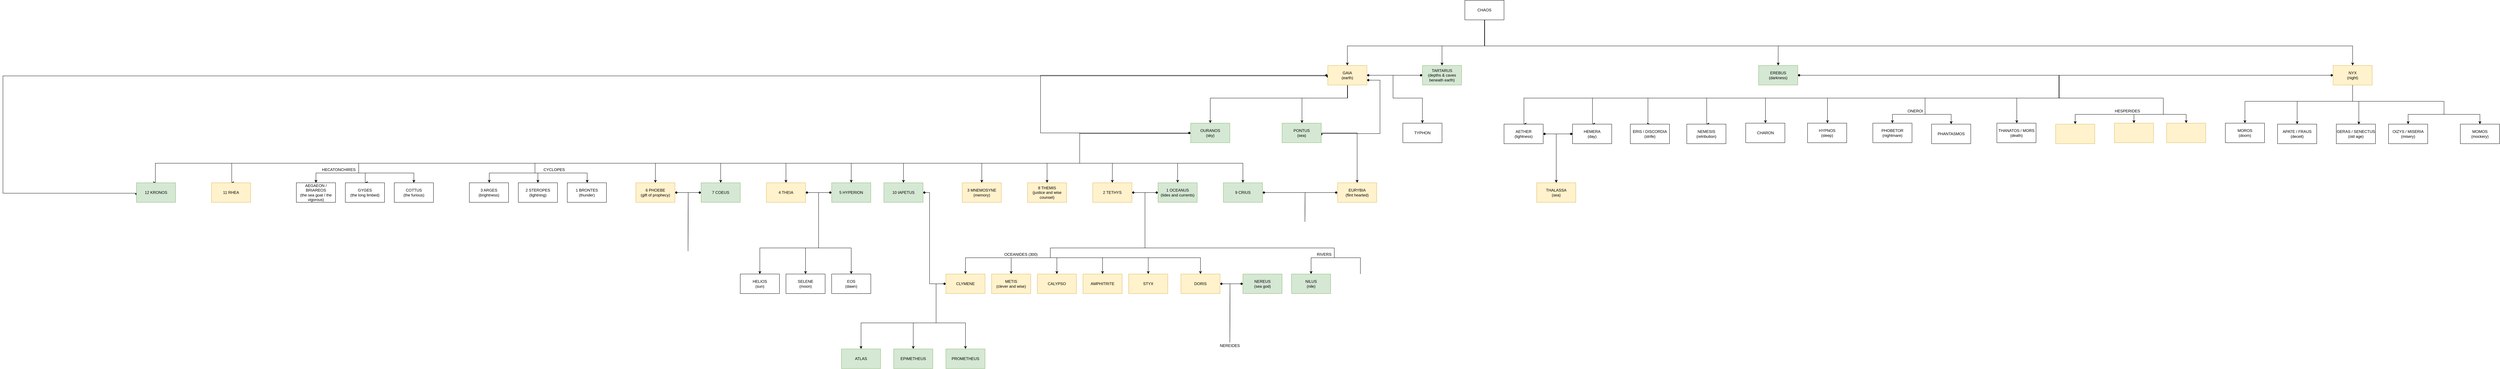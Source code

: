 <mxfile version="12.4.2" type="github" pages="1"><diagram id="xO83vz71swdTEDcRIiK-" name="Page-1"><mxGraphModel dx="6565" dy="898" grid="1" gridSize="10" guides="1" tooltips="1" connect="1" arrows="1" fold="1" page="1" pageScale="1" pageWidth="827" pageHeight="1169" math="0" shadow="0"><root><mxCell id="0"/><mxCell id="1" parent="0"/><mxCell id="SLmvfLO-0fDUO9Z2AGR4-6" style="edgeStyle=orthogonalEdgeStyle;rounded=0;orthogonalLoop=1;jettySize=auto;html=1;entryX=0.5;entryY=0;entryDx=0;entryDy=0;exitX=0.5;exitY=1;exitDx=0;exitDy=0;" edge="1" parent="1" source="SLmvfLO-0fDUO9Z2AGR4-1" target="SLmvfLO-0fDUO9Z2AGR4-5"><mxGeometry relative="1" as="geometry"><mxPoint x="650" y="510" as="sourcePoint"/><Array as="points"><mxPoint x="381" y="340"/><mxPoint x="3041" y="340"/></Array></mxGeometry></mxCell><mxCell id="SLmvfLO-0fDUO9Z2AGR4-7" style="edgeStyle=orthogonalEdgeStyle;rounded=0;orthogonalLoop=1;jettySize=auto;html=1;exitX=0.5;exitY=1;exitDx=0;exitDy=0;entryX=0.5;entryY=0;entryDx=0;entryDy=0;" edge="1" parent="1" source="SLmvfLO-0fDUO9Z2AGR4-1" target="SLmvfLO-0fDUO9Z2AGR4-4"><mxGeometry relative="1" as="geometry"><Array as="points"><mxPoint x="381" y="340"/><mxPoint x="1281" y="340"/></Array></mxGeometry></mxCell><mxCell id="SLmvfLO-0fDUO9Z2AGR4-8" style="edgeStyle=orthogonalEdgeStyle;rounded=0;orthogonalLoop=1;jettySize=auto;html=1;exitX=0.5;exitY=1;exitDx=0;exitDy=0;entryX=0.5;entryY=0;entryDx=0;entryDy=0;" edge="1" parent="1" source="SLmvfLO-0fDUO9Z2AGR4-1" target="SLmvfLO-0fDUO9Z2AGR4-3"><mxGeometry relative="1" as="geometry"><Array as="points"><mxPoint x="380" y="340"/><mxPoint x="-40" y="340"/></Array></mxGeometry></mxCell><mxCell id="SLmvfLO-0fDUO9Z2AGR4-9" style="edgeStyle=orthogonalEdgeStyle;rounded=0;orthogonalLoop=1;jettySize=auto;html=1;exitX=0.5;exitY=1;exitDx=0;exitDy=0;entryX=0.5;entryY=0;entryDx=0;entryDy=0;" edge="1" parent="1" source="SLmvfLO-0fDUO9Z2AGR4-1" target="SLmvfLO-0fDUO9Z2AGR4-2"><mxGeometry relative="1" as="geometry"><Array as="points"><mxPoint x="381" y="260"/><mxPoint x="381" y="340"/><mxPoint x="250" y="340"/></Array></mxGeometry></mxCell><mxCell id="SLmvfLO-0fDUO9Z2AGR4-1" value="CHAOS" style="rounded=0;whiteSpace=wrap;html=1;" vertex="1" parent="1"><mxGeometry x="320" y="200" width="120" height="60" as="geometry"/></mxCell><mxCell id="SLmvfLO-0fDUO9Z2AGR4-146" style="edgeStyle=orthogonalEdgeStyle;rounded=0;orthogonalLoop=1;jettySize=auto;html=1;exitX=0;exitY=0.5;exitDx=0;exitDy=0;entryX=0.5;entryY=0;entryDx=0;entryDy=0;startArrow=diamond;startFill=1;endArrow=classic;endFill=1;" edge="1" parent="1" source="SLmvfLO-0fDUO9Z2AGR4-2" target="SLmvfLO-0fDUO9Z2AGR4-144"><mxGeometry relative="1" as="geometry"><Array as="points"><mxPoint x="100" y="430"/><mxPoint x="100" y="500"/><mxPoint x="190" y="500"/></Array></mxGeometry></mxCell><mxCell id="SLmvfLO-0fDUO9Z2AGR4-2" value="TARTARUS&lt;br&gt;(depths &amp;amp; caves beneath earth)" style="rounded=0;whiteSpace=wrap;html=1;fillColor=#d5e8d4;strokeColor=#82b366;" vertex="1" parent="1"><mxGeometry x="190" y="400" width="120" height="60" as="geometry"/></mxCell><mxCell id="SLmvfLO-0fDUO9Z2AGR4-12" style="edgeStyle=orthogonalEdgeStyle;rounded=0;orthogonalLoop=1;jettySize=auto;html=1;exitX=0.5;exitY=1;exitDx=0;exitDy=0;" edge="1" parent="1" source="SLmvfLO-0fDUO9Z2AGR4-3" target="SLmvfLO-0fDUO9Z2AGR4-11"><mxGeometry relative="1" as="geometry"><Array as="points"><mxPoint x="-39" y="500"/><mxPoint x="-179" y="500"/></Array></mxGeometry></mxCell><mxCell id="SLmvfLO-0fDUO9Z2AGR4-13" style="edgeStyle=orthogonalEdgeStyle;rounded=0;orthogonalLoop=1;jettySize=auto;html=1;exitX=0.5;exitY=1;exitDx=0;exitDy=0;entryX=0.5;entryY=0;entryDx=0;entryDy=0;" edge="1" parent="1" source="SLmvfLO-0fDUO9Z2AGR4-3" target="SLmvfLO-0fDUO9Z2AGR4-10"><mxGeometry relative="1" as="geometry"><Array as="points"><mxPoint x="-40" y="500"/><mxPoint x="-460" y="500"/></Array></mxGeometry></mxCell><mxCell id="SLmvfLO-0fDUO9Z2AGR4-58" style="edgeStyle=orthogonalEdgeStyle;rounded=0;orthogonalLoop=1;jettySize=auto;html=1;exitX=0;exitY=0.5;exitDx=0;exitDy=0;entryX=0;entryY=0.5;entryDx=0;entryDy=0;startArrow=diamond;startFill=1;endArrow=diamond;endFill=1;" edge="1" parent="1" source="SLmvfLO-0fDUO9Z2AGR4-3" target="SLmvfLO-0fDUO9Z2AGR4-10"><mxGeometry relative="1" as="geometry"><Array as="points"><mxPoint x="-980" y="430"/><mxPoint x="-980" y="607"/></Array></mxGeometry></mxCell><mxCell id="SLmvfLO-0fDUO9Z2AGR4-99" style="edgeStyle=orthogonalEdgeStyle;rounded=0;orthogonalLoop=1;jettySize=auto;html=1;exitX=0;exitY=0.5;exitDx=0;exitDy=0;entryX=0;entryY=0.5;entryDx=0;entryDy=0;startArrow=diamond;startFill=1;endArrow=diamond;endFill=1;" edge="1" parent="1" source="SLmvfLO-0fDUO9Z2AGR4-3" target="SLmvfLO-0fDUO9Z2AGR4-62"><mxGeometry relative="1" as="geometry"><Array as="points"><mxPoint x="-4159" y="432"/><mxPoint x="-4159" y="792"/></Array></mxGeometry></mxCell><mxCell id="SLmvfLO-0fDUO9Z2AGR4-100" style="edgeStyle=orthogonalEdgeStyle;rounded=0;orthogonalLoop=1;jettySize=auto;html=1;entryX=1;entryY=0.5;entryDx=0;entryDy=0;endArrow=diamond;endFill=1;startArrow=diamond;startFill=1;exitX=1;exitY=0.75;exitDx=0;exitDy=0;" edge="1" parent="1" source="SLmvfLO-0fDUO9Z2AGR4-3" target="SLmvfLO-0fDUO9Z2AGR4-11"><mxGeometry relative="1" as="geometry"><mxPoint x="23" y="430" as="sourcePoint"/><Array as="points"><mxPoint x="60" y="445"/><mxPoint x="60" y="609"/></Array></mxGeometry></mxCell><mxCell id="SLmvfLO-0fDUO9Z2AGR4-145" style="edgeStyle=orthogonalEdgeStyle;rounded=0;orthogonalLoop=1;jettySize=auto;html=1;exitX=1;exitY=0.5;exitDx=0;exitDy=0;entryX=0.5;entryY=0;entryDx=0;entryDy=0;startArrow=diamond;startFill=1;endArrow=classic;endFill=1;" edge="1" parent="1" source="SLmvfLO-0fDUO9Z2AGR4-3" target="SLmvfLO-0fDUO9Z2AGR4-144"><mxGeometry relative="1" as="geometry"><Array as="points"><mxPoint x="100" y="430"/><mxPoint x="100" y="500"/><mxPoint x="190" y="500"/></Array></mxGeometry></mxCell><mxCell id="SLmvfLO-0fDUO9Z2AGR4-3" value="GAIA&lt;br&gt;(earth)" style="rounded=0;whiteSpace=wrap;html=1;fillColor=#fff2cc;strokeColor=#d6b656;" vertex="1" parent="1"><mxGeometry x="-100" y="400" width="120" height="60" as="geometry"/></mxCell><mxCell id="SLmvfLO-0fDUO9Z2AGR4-40" style="edgeStyle=orthogonalEdgeStyle;rounded=0;orthogonalLoop=1;jettySize=auto;html=1;exitX=1;exitY=0.5;exitDx=0;exitDy=0;entryX=0.5;entryY=0;entryDx=0;entryDy=0;" edge="1" parent="1" source="SLmvfLO-0fDUO9Z2AGR4-4" target="SLmvfLO-0fDUO9Z2AGR4-15"><mxGeometry relative="1" as="geometry"><Array as="points"><mxPoint x="2141" y="430"/><mxPoint x="2141" y="500"/><mxPoint x="711" y="500"/></Array></mxGeometry></mxCell><mxCell id="SLmvfLO-0fDUO9Z2AGR4-41" style="edgeStyle=orthogonalEdgeStyle;rounded=0;orthogonalLoop=1;jettySize=auto;html=1;exitX=1;exitY=0.5;exitDx=0;exitDy=0;entryX=0.5;entryY=0;entryDx=0;entryDy=0;" edge="1" parent="1" source="SLmvfLO-0fDUO9Z2AGR4-4" target="SLmvfLO-0fDUO9Z2AGR4-16"><mxGeometry relative="1" as="geometry"><Array as="points"><mxPoint x="2141" y="430"/><mxPoint x="2141" y="500"/><mxPoint x="881" y="500"/></Array></mxGeometry></mxCell><mxCell id="SLmvfLO-0fDUO9Z2AGR4-42" style="edgeStyle=orthogonalEdgeStyle;rounded=0;orthogonalLoop=1;jettySize=auto;html=1;exitX=1;exitY=0.5;exitDx=0;exitDy=0;entryX=0.5;entryY=0;entryDx=0;entryDy=0;" edge="1" parent="1" source="SLmvfLO-0fDUO9Z2AGR4-4" target="SLmvfLO-0fDUO9Z2AGR4-17"><mxGeometry relative="1" as="geometry"><Array as="points"><mxPoint x="2141" y="430"/><mxPoint x="2141" y="500"/><mxPoint x="1061" y="500"/></Array></mxGeometry></mxCell><mxCell id="SLmvfLO-0fDUO9Z2AGR4-43" style="edgeStyle=orthogonalEdgeStyle;rounded=0;orthogonalLoop=1;jettySize=auto;html=1;exitX=1;exitY=0.5;exitDx=0;exitDy=0;" edge="1" parent="1" source="SLmvfLO-0fDUO9Z2AGR4-4" target="SLmvfLO-0fDUO9Z2AGR4-18"><mxGeometry relative="1" as="geometry"><Array as="points"><mxPoint x="2141" y="430"/><mxPoint x="2141" y="500"/><mxPoint x="1241" y="500"/></Array></mxGeometry></mxCell><mxCell id="SLmvfLO-0fDUO9Z2AGR4-44" style="edgeStyle=orthogonalEdgeStyle;rounded=0;orthogonalLoop=1;jettySize=auto;html=1;exitX=1;exitY=0.5;exitDx=0;exitDy=0;" edge="1" parent="1" source="SLmvfLO-0fDUO9Z2AGR4-4" target="SLmvfLO-0fDUO9Z2AGR4-19"><mxGeometry relative="1" as="geometry"><Array as="points"><mxPoint x="2141" y="430"/><mxPoint x="2141" y="500"/><mxPoint x="1431" y="500"/></Array></mxGeometry></mxCell><mxCell id="SLmvfLO-0fDUO9Z2AGR4-45" style="edgeStyle=orthogonalEdgeStyle;rounded=0;orthogonalLoop=1;jettySize=auto;html=1;exitX=1;exitY=0.5;exitDx=0;exitDy=0;entryX=0.5;entryY=0;entryDx=0;entryDy=0;" edge="1" parent="1" source="SLmvfLO-0fDUO9Z2AGR4-4" target="SLmvfLO-0fDUO9Z2AGR4-20"><mxGeometry relative="1" as="geometry"><Array as="points"><mxPoint x="2140" y="430"/><mxPoint x="2140" y="500"/><mxPoint x="1730" y="500"/><mxPoint x="1730" y="550"/><mxPoint x="1630" y="550"/></Array></mxGeometry></mxCell><mxCell id="SLmvfLO-0fDUO9Z2AGR4-51" style="edgeStyle=orthogonalEdgeStyle;rounded=0;orthogonalLoop=1;jettySize=auto;html=1;exitX=1;exitY=0.5;exitDx=0;exitDy=0;entryX=0.5;entryY=0;entryDx=0;entryDy=0;startArrow=diamond;startFill=1;" edge="1" parent="1" source="SLmvfLO-0fDUO9Z2AGR4-4" target="SLmvfLO-0fDUO9Z2AGR4-14"><mxGeometry relative="1" as="geometry"><Array as="points"><mxPoint x="2141" y="430"/><mxPoint x="2141" y="500"/><mxPoint x="501" y="500"/></Array></mxGeometry></mxCell><mxCell id="SLmvfLO-0fDUO9Z2AGR4-4" value="EREBUS&lt;br&gt;(darkness)" style="rounded=0;whiteSpace=wrap;html=1;fillColor=#d5e8d4;strokeColor=#82b366;" vertex="1" parent="1"><mxGeometry x="1220" y="400" width="120" height="60" as="geometry"/></mxCell><mxCell id="SLmvfLO-0fDUO9Z2AGR4-31" style="edgeStyle=orthogonalEdgeStyle;rounded=0;orthogonalLoop=1;jettySize=auto;html=1;exitX=0.5;exitY=1;exitDx=0;exitDy=0;entryX=0.5;entryY=0;entryDx=0;entryDy=0;" edge="1" parent="1" source="SLmvfLO-0fDUO9Z2AGR4-5" target="SLmvfLO-0fDUO9Z2AGR4-26"><mxGeometry relative="1" as="geometry"><Array as="points"><mxPoint x="3040" y="510"/><mxPoint x="2710" y="510"/></Array></mxGeometry></mxCell><mxCell id="SLmvfLO-0fDUO9Z2AGR4-32" style="edgeStyle=orthogonalEdgeStyle;rounded=0;orthogonalLoop=1;jettySize=auto;html=1;exitX=0.5;exitY=1;exitDx=0;exitDy=0;entryX=0.5;entryY=0;entryDx=0;entryDy=0;" edge="1" parent="1" source="SLmvfLO-0fDUO9Z2AGR4-5" target="SLmvfLO-0fDUO9Z2AGR4-27"><mxGeometry relative="1" as="geometry"><Array as="points"><mxPoint x="3040" y="510"/><mxPoint x="2870" y="510"/></Array></mxGeometry></mxCell><mxCell id="SLmvfLO-0fDUO9Z2AGR4-33" style="edgeStyle=orthogonalEdgeStyle;rounded=0;orthogonalLoop=1;jettySize=auto;html=1;exitX=0.5;exitY=1;exitDx=0;exitDy=0;entryX=0.575;entryY=0.017;entryDx=0;entryDy=0;entryPerimeter=0;" edge="1" parent="1" source="SLmvfLO-0fDUO9Z2AGR4-5" target="SLmvfLO-0fDUO9Z2AGR4-28"><mxGeometry relative="1" as="geometry"><Array as="points"><mxPoint x="3040" y="510"/><mxPoint x="3059" y="510"/></Array></mxGeometry></mxCell><mxCell id="SLmvfLO-0fDUO9Z2AGR4-38" style="edgeStyle=orthogonalEdgeStyle;rounded=0;orthogonalLoop=1;jettySize=auto;html=1;exitX=0.5;exitY=1;exitDx=0;exitDy=0;entryX=0.5;entryY=0;entryDx=0;entryDy=0;" edge="1" parent="1" source="SLmvfLO-0fDUO9Z2AGR4-5" target="SLmvfLO-0fDUO9Z2AGR4-30"><mxGeometry relative="1" as="geometry"><Array as="points"><mxPoint x="3040" y="510"/><mxPoint x="3320" y="510"/><mxPoint x="3320" y="550"/><mxPoint x="3430" y="550"/></Array></mxGeometry></mxCell><mxCell id="SLmvfLO-0fDUO9Z2AGR4-46" style="edgeStyle=orthogonalEdgeStyle;rounded=0;orthogonalLoop=1;jettySize=auto;html=1;exitX=0;exitY=0.5;exitDx=0;exitDy=0;" edge="1" parent="1" source="SLmvfLO-0fDUO9Z2AGR4-5" target="SLmvfLO-0fDUO9Z2AGR4-22"><mxGeometry relative="1" as="geometry"><Array as="points"><mxPoint x="2141" y="430"/><mxPoint x="2141" y="500"/><mxPoint x="2011" y="500"/></Array></mxGeometry></mxCell><mxCell id="SLmvfLO-0fDUO9Z2AGR4-47" style="edgeStyle=orthogonalEdgeStyle;rounded=0;orthogonalLoop=1;jettySize=auto;html=1;exitX=0;exitY=0.5;exitDx=0;exitDy=0;entryX=0.5;entryY=0;entryDx=0;entryDy=0;" edge="1" parent="1" source="SLmvfLO-0fDUO9Z2AGR4-5" target="SLmvfLO-0fDUO9Z2AGR4-23"><mxGeometry relative="1" as="geometry"><Array as="points"><mxPoint x="2140" y="430"/><mxPoint x="2140" y="500"/><mxPoint x="2460" y="500"/><mxPoint x="2460" y="550"/><mxPoint x="2190" y="550"/></Array></mxGeometry></mxCell><mxCell id="SLmvfLO-0fDUO9Z2AGR4-48" style="edgeStyle=orthogonalEdgeStyle;rounded=0;orthogonalLoop=1;jettySize=auto;html=1;exitX=0;exitY=0.5;exitDx=0;exitDy=0;entryX=0.5;entryY=0;entryDx=0;entryDy=0;" edge="1" parent="1" source="SLmvfLO-0fDUO9Z2AGR4-5" target="SLmvfLO-0fDUO9Z2AGR4-21"><mxGeometry relative="1" as="geometry"><Array as="points"><mxPoint x="2140" y="430"/><mxPoint x="2140" y="500"/><mxPoint x="1730" y="500"/><mxPoint x="1730" y="550"/><mxPoint x="1810" y="550"/></Array></mxGeometry></mxCell><mxCell id="SLmvfLO-0fDUO9Z2AGR4-49" style="edgeStyle=orthogonalEdgeStyle;rounded=0;orthogonalLoop=1;jettySize=auto;html=1;exitX=0;exitY=0.5;exitDx=0;exitDy=0;" edge="1" parent="1" source="SLmvfLO-0fDUO9Z2AGR4-5" target="SLmvfLO-0fDUO9Z2AGR4-24"><mxGeometry relative="1" as="geometry"><Array as="points"><mxPoint x="2140" y="430"/><mxPoint x="2140" y="500"/><mxPoint x="2460" y="500"/><mxPoint x="2460" y="550"/><mxPoint x="2370" y="550"/></Array></mxGeometry></mxCell><mxCell id="SLmvfLO-0fDUO9Z2AGR4-50" style="edgeStyle=orthogonalEdgeStyle;rounded=0;orthogonalLoop=1;jettySize=auto;html=1;exitX=0;exitY=0.5;exitDx=0;exitDy=0;entryX=0.5;entryY=0;entryDx=0;entryDy=0;startArrow=diamond;startFill=1;" edge="1" parent="1" source="SLmvfLO-0fDUO9Z2AGR4-5" target="SLmvfLO-0fDUO9Z2AGR4-25"><mxGeometry relative="1" as="geometry"><Array as="points"><mxPoint x="2140" y="430"/><mxPoint x="2140" y="500"/><mxPoint x="2460" y="500"/><mxPoint x="2460" y="550"/><mxPoint x="2530" y="550"/></Array></mxGeometry></mxCell><mxCell id="SLmvfLO-0fDUO9Z2AGR4-5" value="NYX&lt;br&gt;(night)" style="rounded=0;whiteSpace=wrap;html=1;fillColor=#fff2cc;strokeColor=#d6b656;" vertex="1" parent="1"><mxGeometry x="2980" y="400" width="120" height="60" as="geometry"/></mxCell><mxCell id="SLmvfLO-0fDUO9Z2AGR4-78" style="edgeStyle=orthogonalEdgeStyle;rounded=0;orthogonalLoop=1;jettySize=auto;html=1;exitX=0;exitY=0.5;exitDx=0;exitDy=0;entryX=0.5;entryY=0;entryDx=0;entryDy=0;" edge="1" parent="1" source="SLmvfLO-0fDUO9Z2AGR4-10" target="SLmvfLO-0fDUO9Z2AGR4-62"><mxGeometry relative="1" as="geometry"><Array as="points"><mxPoint x="-520" y="609"/><mxPoint x="-860" y="609"/><mxPoint x="-860" y="700"/><mxPoint x="-3692" y="700"/></Array></mxGeometry></mxCell><mxCell id="SLmvfLO-0fDUO9Z2AGR4-79" style="edgeStyle=orthogonalEdgeStyle;rounded=0;orthogonalLoop=1;jettySize=auto;html=1;exitX=0;exitY=0.5;exitDx=0;exitDy=0;entryX=0.5;entryY=0;entryDx=0;entryDy=0;" edge="1" parent="1" source="SLmvfLO-0fDUO9Z2AGR4-10" target="SLmvfLO-0fDUO9Z2AGR4-61"><mxGeometry relative="1" as="geometry"><Array as="points"><mxPoint x="-520" y="609"/><mxPoint x="-860" y="609"/><mxPoint x="-860" y="700"/><mxPoint x="-3458" y="700"/></Array></mxGeometry></mxCell><mxCell id="SLmvfLO-0fDUO9Z2AGR4-80" style="edgeStyle=orthogonalEdgeStyle;rounded=0;orthogonalLoop=1;jettySize=auto;html=1;exitX=0;exitY=0.5;exitDx=0;exitDy=0;" edge="1" parent="1" source="SLmvfLO-0fDUO9Z2AGR4-10" target="SLmvfLO-0fDUO9Z2AGR4-60"><mxGeometry relative="1" as="geometry"><Array as="points"><mxPoint x="-860" y="607"/><mxPoint x="-860" y="700"/><mxPoint x="-360" y="700"/></Array></mxGeometry></mxCell><mxCell id="SLmvfLO-0fDUO9Z2AGR4-81" style="edgeStyle=orthogonalEdgeStyle;rounded=0;orthogonalLoop=1;jettySize=auto;html=1;exitX=0;exitY=0.5;exitDx=0;exitDy=0;entryX=0.5;entryY=0;entryDx=0;entryDy=0;" edge="1" parent="1" source="SLmvfLO-0fDUO9Z2AGR4-10" target="SLmvfLO-0fDUO9Z2AGR4-59"><mxGeometry relative="1" as="geometry"><Array as="points"><mxPoint x="-860" y="607"/><mxPoint x="-860" y="700"/><mxPoint x="-560" y="700"/></Array></mxGeometry></mxCell><mxCell id="SLmvfLO-0fDUO9Z2AGR4-82" style="edgeStyle=orthogonalEdgeStyle;rounded=0;orthogonalLoop=1;jettySize=auto;html=1;exitX=0;exitY=0.5;exitDx=0;exitDy=0;" edge="1" parent="1" source="SLmvfLO-0fDUO9Z2AGR4-10" target="SLmvfLO-0fDUO9Z2AGR4-66"><mxGeometry relative="1" as="geometry"><Array as="points"><mxPoint x="-860" y="607"/><mxPoint x="-860" y="700"/><mxPoint x="-760" y="700"/></Array></mxGeometry></mxCell><mxCell id="SLmvfLO-0fDUO9Z2AGR4-83" style="edgeStyle=orthogonalEdgeStyle;rounded=0;orthogonalLoop=1;jettySize=auto;html=1;exitX=0;exitY=0.5;exitDx=0;exitDy=0;" edge="1" parent="1" source="SLmvfLO-0fDUO9Z2AGR4-10" target="SLmvfLO-0fDUO9Z2AGR4-64"><mxGeometry relative="1" as="geometry"><Array as="points"><mxPoint x="-860" y="607"/><mxPoint x="-860" y="700"/><mxPoint x="-960" y="700"/></Array></mxGeometry></mxCell><mxCell id="SLmvfLO-0fDUO9Z2AGR4-84" style="edgeStyle=orthogonalEdgeStyle;rounded=0;orthogonalLoop=1;jettySize=auto;html=1;exitX=0;exitY=0.5;exitDx=0;exitDy=0;" edge="1" parent="1" source="SLmvfLO-0fDUO9Z2AGR4-10" target="SLmvfLO-0fDUO9Z2AGR4-65"><mxGeometry relative="1" as="geometry"><Array as="points"><mxPoint x="-860" y="607"/><mxPoint x="-860" y="700"/><mxPoint x="-1160" y="700"/></Array></mxGeometry></mxCell><mxCell id="SLmvfLO-0fDUO9Z2AGR4-85" style="edgeStyle=orthogonalEdgeStyle;rounded=0;orthogonalLoop=1;jettySize=auto;html=1;exitX=0;exitY=0.5;exitDx=0;exitDy=0;entryX=0.5;entryY=0;entryDx=0;entryDy=0;" edge="1" parent="1" source="SLmvfLO-0fDUO9Z2AGR4-10" target="SLmvfLO-0fDUO9Z2AGR4-63"><mxGeometry relative="1" as="geometry"><Array as="points"><mxPoint x="-860" y="607"/><mxPoint x="-860" y="700"/><mxPoint x="-1400" y="700"/></Array></mxGeometry></mxCell><mxCell id="SLmvfLO-0fDUO9Z2AGR4-86" style="edgeStyle=orthogonalEdgeStyle;rounded=0;orthogonalLoop=1;jettySize=auto;html=1;exitX=0;exitY=0.5;exitDx=0;exitDy=0;" edge="1" parent="1" source="SLmvfLO-0fDUO9Z2AGR4-10" target="SLmvfLO-0fDUO9Z2AGR4-67"><mxGeometry relative="1" as="geometry"><Array as="points"><mxPoint x="-860" y="607"/><mxPoint x="-860" y="700"/><mxPoint x="-1560" y="700"/></Array></mxGeometry></mxCell><mxCell id="SLmvfLO-0fDUO9Z2AGR4-87" style="edgeStyle=orthogonalEdgeStyle;rounded=0;orthogonalLoop=1;jettySize=auto;html=1;exitX=0;exitY=0.5;exitDx=0;exitDy=0;entryX=0.5;entryY=0;entryDx=0;entryDy=0;" edge="1" parent="1" source="SLmvfLO-0fDUO9Z2AGR4-10" target="SLmvfLO-0fDUO9Z2AGR4-70"><mxGeometry relative="1" as="geometry"><Array as="points"><mxPoint x="-860" y="607"/><mxPoint x="-860" y="700"/><mxPoint x="-1760" y="700"/></Array></mxGeometry></mxCell><mxCell id="SLmvfLO-0fDUO9Z2AGR4-88" style="edgeStyle=orthogonalEdgeStyle;rounded=0;orthogonalLoop=1;jettySize=auto;html=1;exitX=0;exitY=0.5;exitDx=0;exitDy=0;" edge="1" parent="1" source="SLmvfLO-0fDUO9Z2AGR4-10" target="SLmvfLO-0fDUO9Z2AGR4-68"><mxGeometry relative="1" as="geometry"><Array as="points"><mxPoint x="-860" y="607"/><mxPoint x="-860" y="700"/><mxPoint x="-1960" y="700"/></Array></mxGeometry></mxCell><mxCell id="SLmvfLO-0fDUO9Z2AGR4-89" style="edgeStyle=orthogonalEdgeStyle;rounded=0;orthogonalLoop=1;jettySize=auto;html=1;exitX=0;exitY=0.5;exitDx=0;exitDy=0;" edge="1" parent="1" source="SLmvfLO-0fDUO9Z2AGR4-10" target="SLmvfLO-0fDUO9Z2AGR4-69"><mxGeometry relative="1" as="geometry"><Array as="points"><mxPoint x="-860" y="607"/><mxPoint x="-860" y="700"/><mxPoint x="-2160" y="700"/></Array></mxGeometry></mxCell><mxCell id="SLmvfLO-0fDUO9Z2AGR4-90" style="edgeStyle=orthogonalEdgeStyle;rounded=0;orthogonalLoop=1;jettySize=auto;html=1;exitX=0;exitY=0.5;exitDx=0;exitDy=0;" edge="1" parent="1" source="SLmvfLO-0fDUO9Z2AGR4-10" target="SLmvfLO-0fDUO9Z2AGR4-72"><mxGeometry relative="1" as="geometry"><Array as="points"><mxPoint x="-860" y="607"/><mxPoint x="-860" y="700"/><mxPoint x="-2529" y="700"/><mxPoint x="-2529" y="730"/><mxPoint x="-2369" y="730"/></Array></mxGeometry></mxCell><mxCell id="SLmvfLO-0fDUO9Z2AGR4-91" style="edgeStyle=orthogonalEdgeStyle;rounded=0;orthogonalLoop=1;jettySize=auto;html=1;exitX=0;exitY=0.5;exitDx=0;exitDy=0;entryX=0.5;entryY=0;entryDx=0;entryDy=0;" edge="1" parent="1" source="SLmvfLO-0fDUO9Z2AGR4-10" target="SLmvfLO-0fDUO9Z2AGR4-73"><mxGeometry relative="1" as="geometry"><Array as="points"><mxPoint x="-860" y="607"/><mxPoint x="-860" y="700"/><mxPoint x="-2529" y="700"/><mxPoint x="-2529" y="730"/><mxPoint x="-2520" y="730"/></Array></mxGeometry></mxCell><mxCell id="SLmvfLO-0fDUO9Z2AGR4-92" style="edgeStyle=orthogonalEdgeStyle;rounded=0;orthogonalLoop=1;jettySize=auto;html=1;exitX=0;exitY=0.5;exitDx=0;exitDy=0;" edge="1" parent="1" source="SLmvfLO-0fDUO9Z2AGR4-10" target="SLmvfLO-0fDUO9Z2AGR4-74"><mxGeometry relative="1" as="geometry"><Array as="points"><mxPoint x="-860" y="607"/><mxPoint x="-860" y="700"/><mxPoint x="-2529" y="700"/><mxPoint x="-2529" y="730"/><mxPoint x="-2669" y="730"/></Array></mxGeometry></mxCell><mxCell id="SLmvfLO-0fDUO9Z2AGR4-93" style="edgeStyle=orthogonalEdgeStyle;rounded=0;orthogonalLoop=1;jettySize=auto;html=1;exitX=0;exitY=0.5;exitDx=0;exitDy=0;" edge="1" parent="1" source="SLmvfLO-0fDUO9Z2AGR4-10" target="SLmvfLO-0fDUO9Z2AGR4-75"><mxGeometry relative="1" as="geometry"><Array as="points"><mxPoint x="-860" y="607"/><mxPoint x="-860" y="700"/><mxPoint x="-3069" y="700"/><mxPoint x="-3069" y="730"/><mxPoint x="-2900" y="730"/></Array></mxGeometry></mxCell><mxCell id="SLmvfLO-0fDUO9Z2AGR4-94" style="edgeStyle=orthogonalEdgeStyle;rounded=0;orthogonalLoop=1;jettySize=auto;html=1;exitX=0;exitY=0.5;exitDx=0;exitDy=0;entryX=0.5;entryY=0;entryDx=0;entryDy=0;" edge="1" parent="1" source="SLmvfLO-0fDUO9Z2AGR4-10" target="SLmvfLO-0fDUO9Z2AGR4-76"><mxGeometry relative="1" as="geometry"><Array as="points"><mxPoint x="-860" y="607"/><mxPoint x="-860" y="700"/><mxPoint x="-3069" y="700"/><mxPoint x="-3069" y="730"/><mxPoint x="-3049" y="730"/></Array></mxGeometry></mxCell><mxCell id="SLmvfLO-0fDUO9Z2AGR4-95" style="edgeStyle=orthogonalEdgeStyle;rounded=0;orthogonalLoop=1;jettySize=auto;html=1;exitX=0;exitY=0.5;exitDx=0;exitDy=0;" edge="1" parent="1" source="SLmvfLO-0fDUO9Z2AGR4-10" target="SLmvfLO-0fDUO9Z2AGR4-77"><mxGeometry relative="1" as="geometry"><Array as="points"><mxPoint x="-860" y="607"/><mxPoint x="-860" y="700"/><mxPoint x="-3069" y="700"/><mxPoint x="-3069" y="730"/><mxPoint x="-3200" y="730"/></Array></mxGeometry></mxCell><mxCell id="SLmvfLO-0fDUO9Z2AGR4-10" value="OURANOS&lt;br&gt;(sky)" style="rounded=0;whiteSpace=wrap;html=1;fillColor=#d5e8d4;strokeColor=#82b366;" vertex="1" parent="1"><mxGeometry x="-520" y="577" width="120" height="60" as="geometry"/></mxCell><mxCell id="SLmvfLO-0fDUO9Z2AGR4-101" style="edgeStyle=orthogonalEdgeStyle;rounded=0;orthogonalLoop=1;jettySize=auto;html=1;exitX=1;exitY=0.5;exitDx=0;exitDy=0;" edge="1" parent="1" source="SLmvfLO-0fDUO9Z2AGR4-11" target="SLmvfLO-0fDUO9Z2AGR4-71"><mxGeometry relative="1" as="geometry"><Array as="points"><mxPoint x="-10" y="607"/></Array></mxGeometry></mxCell><mxCell id="SLmvfLO-0fDUO9Z2AGR4-11" value="PONTUS&lt;br&gt;(sea)" style="rounded=0;whiteSpace=wrap;html=1;fillColor=#d5e8d4;strokeColor=#82b366;" vertex="1" parent="1"><mxGeometry x="-240" y="577" width="120" height="60" as="geometry"/></mxCell><mxCell id="SLmvfLO-0fDUO9Z2AGR4-53" style="edgeStyle=orthogonalEdgeStyle;rounded=0;orthogonalLoop=1;jettySize=auto;html=1;exitX=1;exitY=0.5;exitDx=0;exitDy=0;startArrow=diamond;startFill=1;" edge="1" parent="1" source="SLmvfLO-0fDUO9Z2AGR4-14" target="SLmvfLO-0fDUO9Z2AGR4-52"><mxGeometry relative="1" as="geometry"/></mxCell><mxCell id="SLmvfLO-0fDUO9Z2AGR4-14" value="AETHER&lt;br&gt;(lightness)" style="rounded=0;whiteSpace=wrap;html=1;" vertex="1" parent="1"><mxGeometry x="440" y="580" width="120" height="60" as="geometry"/></mxCell><mxCell id="SLmvfLO-0fDUO9Z2AGR4-54" style="edgeStyle=orthogonalEdgeStyle;rounded=0;orthogonalLoop=1;jettySize=auto;html=1;exitX=0;exitY=0.5;exitDx=0;exitDy=0;entryX=0.5;entryY=0;entryDx=0;entryDy=0;startArrow=diamond;startFill=1;" edge="1" parent="1" source="SLmvfLO-0fDUO9Z2AGR4-15" target="SLmvfLO-0fDUO9Z2AGR4-52"><mxGeometry relative="1" as="geometry"/></mxCell><mxCell id="SLmvfLO-0fDUO9Z2AGR4-15" value="HEMERA&lt;br&gt;(day)" style="rounded=0;whiteSpace=wrap;html=1;" vertex="1" parent="1"><mxGeometry x="650" y="580" width="120" height="60" as="geometry"/></mxCell><mxCell id="SLmvfLO-0fDUO9Z2AGR4-16" value="ERIS / DISCORDIA&lt;br&gt;(strife)" style="rounded=0;whiteSpace=wrap;html=1;" vertex="1" parent="1"><mxGeometry x="827" y="580" width="120" height="60" as="geometry"/></mxCell><mxCell id="SLmvfLO-0fDUO9Z2AGR4-17" value="NEMESIS&lt;br&gt;(retribution)" style="rounded=0;whiteSpace=wrap;html=1;" vertex="1" parent="1"><mxGeometry x="1000" y="580" width="120" height="60" as="geometry"/></mxCell><mxCell id="SLmvfLO-0fDUO9Z2AGR4-18" value="CHARON" style="rounded=0;whiteSpace=wrap;html=1;" vertex="1" parent="1"><mxGeometry x="1180.5" y="577" width="120" height="60" as="geometry"/></mxCell><mxCell id="SLmvfLO-0fDUO9Z2AGR4-19" value="HYPNOS&lt;br&gt;(sleep)" style="rounded=0;whiteSpace=wrap;html=1;" vertex="1" parent="1"><mxGeometry x="1370" y="577" width="120" height="60" as="geometry"/></mxCell><mxCell id="SLmvfLO-0fDUO9Z2AGR4-20" value="PHOBETOR&lt;br&gt;(nightmare)" style="rounded=0;whiteSpace=wrap;html=1;" vertex="1" parent="1"><mxGeometry x="1570" y="577" width="120" height="60" as="geometry"/></mxCell><mxCell id="SLmvfLO-0fDUO9Z2AGR4-21" value="PHANTASMOS&lt;br&gt;" style="rounded=0;whiteSpace=wrap;html=1;" vertex="1" parent="1"><mxGeometry x="1750" y="580" width="120" height="60" as="geometry"/></mxCell><mxCell id="SLmvfLO-0fDUO9Z2AGR4-22" value="THANATOS / MORS&lt;br&gt;(death)" style="rounded=0;whiteSpace=wrap;html=1;" vertex="1" parent="1"><mxGeometry x="1950" y="577" width="120" height="60" as="geometry"/></mxCell><mxCell id="SLmvfLO-0fDUO9Z2AGR4-23" value="" style="rounded=0;whiteSpace=wrap;html=1;fillColor=#fff2cc;strokeColor=#d6b656;" vertex="1" parent="1"><mxGeometry x="2130" y="580" width="120" height="60" as="geometry"/></mxCell><mxCell id="SLmvfLO-0fDUO9Z2AGR4-24" value="" style="rounded=0;whiteSpace=wrap;html=1;fillColor=#fff2cc;strokeColor=#d6b656;" vertex="1" parent="1"><mxGeometry x="2310" y="577" width="120" height="60" as="geometry"/></mxCell><mxCell id="SLmvfLO-0fDUO9Z2AGR4-25" value="" style="rounded=0;whiteSpace=wrap;html=1;fillColor=#fff2cc;strokeColor=#d6b656;" vertex="1" parent="1"><mxGeometry x="2470" y="577" width="120" height="60" as="geometry"/></mxCell><mxCell id="SLmvfLO-0fDUO9Z2AGR4-26" value="MOROS&lt;br&gt;(doom)" style="rounded=0;whiteSpace=wrap;html=1;" vertex="1" parent="1"><mxGeometry x="2650" y="577" width="120" height="60" as="geometry"/></mxCell><mxCell id="SLmvfLO-0fDUO9Z2AGR4-27" value="APATE / FRAUS&lt;br&gt;(deceit)" style="rounded=0;whiteSpace=wrap;html=1;" vertex="1" parent="1"><mxGeometry x="2810" y="580" width="120" height="60" as="geometry"/></mxCell><mxCell id="SLmvfLO-0fDUO9Z2AGR4-28" value="GERAS / SENECTUS&lt;br&gt;(old age)" style="rounded=0;whiteSpace=wrap;html=1;" vertex="1" parent="1"><mxGeometry x="2990" y="580" width="120" height="60" as="geometry"/></mxCell><mxCell id="SLmvfLO-0fDUO9Z2AGR4-29" value="OIZYS / MISERIA&lt;br&gt;(misery)" style="rounded=0;whiteSpace=wrap;html=1;" vertex="1" parent="1"><mxGeometry x="3150" y="580" width="120" height="60" as="geometry"/></mxCell><mxCell id="SLmvfLO-0fDUO9Z2AGR4-30" value="MOMOS&lt;br&gt;(mockery)" style="rounded=0;whiteSpace=wrap;html=1;" vertex="1" parent="1"><mxGeometry x="3370" y="580" width="120" height="60" as="geometry"/></mxCell><mxCell id="SLmvfLO-0fDUO9Z2AGR4-37" style="edgeStyle=orthogonalEdgeStyle;rounded=0;orthogonalLoop=1;jettySize=auto;html=1;exitX=0.5;exitY=1;exitDx=0;exitDy=0;elbow=vertical;entryX=0.5;entryY=0;entryDx=0;entryDy=0;" edge="1" parent="1" source="SLmvfLO-0fDUO9Z2AGR4-5" target="SLmvfLO-0fDUO9Z2AGR4-29"><mxGeometry relative="1" as="geometry"><mxPoint x="3040" y="470" as="sourcePoint"/><mxPoint x="3200" y="554" as="targetPoint"/><Array as="points"><mxPoint x="3040" y="510"/><mxPoint x="3320" y="510"/><mxPoint x="3320" y="550"/><mxPoint x="3210" y="550"/></Array></mxGeometry></mxCell><mxCell id="SLmvfLO-0fDUO9Z2AGR4-52" value="THALASSA&lt;br&gt;(sea)" style="rounded=0;whiteSpace=wrap;html=1;fillColor=#fff2cc;strokeColor=#d6b656;" vertex="1" parent="1"><mxGeometry x="540" y="760" width="120" height="60" as="geometry"/></mxCell><mxCell id="SLmvfLO-0fDUO9Z2AGR4-55" value="ONEROI" style="text;html=1;strokeColor=none;fillColor=none;align=center;verticalAlign=middle;whiteSpace=wrap;rounded=0;" vertex="1" parent="1"><mxGeometry x="1680" y="530" width="40" height="20" as="geometry"/></mxCell><mxCell id="SLmvfLO-0fDUO9Z2AGR4-57" value="HESPERIDES" style="text;html=1;strokeColor=none;fillColor=none;align=center;verticalAlign=middle;whiteSpace=wrap;rounded=0;" vertex="1" parent="1"><mxGeometry x="2330" y="530" width="40" height="20" as="geometry"/></mxCell><mxCell id="SLmvfLO-0fDUO9Z2AGR4-117" style="edgeStyle=orthogonalEdgeStyle;rounded=0;orthogonalLoop=1;jettySize=auto;html=1;exitX=0;exitY=0.5;exitDx=0;exitDy=0;startArrow=diamond;startFill=1;endArrow=classic;endFill=1;entryX=0.5;entryY=0;entryDx=0;entryDy=0;" edge="1" parent="1" source="SLmvfLO-0fDUO9Z2AGR4-59" target="SLmvfLO-0fDUO9Z2AGR4-107"><mxGeometry relative="1" as="geometry"><Array as="points"><mxPoint x="-660" y="790"/><mxPoint x="-660" y="960"/><mxPoint x="-950" y="960"/><mxPoint x="-950" y="990"/><mxPoint x="-650" y="990"/></Array></mxGeometry></mxCell><mxCell id="SLmvfLO-0fDUO9Z2AGR4-118" style="edgeStyle=orthogonalEdgeStyle;rounded=0;orthogonalLoop=1;jettySize=auto;html=1;exitX=0;exitY=0.5;exitDx=0;exitDy=0;entryX=0.5;entryY=0;entryDx=0;entryDy=0;startArrow=none;startFill=0;endArrow=classic;endFill=1;" edge="1" parent="1" source="SLmvfLO-0fDUO9Z2AGR4-59" target="SLmvfLO-0fDUO9Z2AGR4-108"><mxGeometry relative="1" as="geometry"><Array as="points"><mxPoint x="-660" y="790"/><mxPoint x="-660" y="960"/><mxPoint x="-950" y="960"/><mxPoint x="-950" y="990"/><mxPoint x="-490" y="990"/></Array></mxGeometry></mxCell><mxCell id="SLmvfLO-0fDUO9Z2AGR4-119" style="edgeStyle=orthogonalEdgeStyle;rounded=0;orthogonalLoop=1;jettySize=auto;html=1;exitX=0;exitY=0.5;exitDx=0;exitDy=0;entryX=0.5;entryY=0;entryDx=0;entryDy=0;startArrow=none;startFill=0;endArrow=classic;endFill=1;" edge="1" parent="1" source="SLmvfLO-0fDUO9Z2AGR4-59" target="SLmvfLO-0fDUO9Z2AGR4-104"><mxGeometry relative="1" as="geometry"><Array as="points"><mxPoint x="-660" y="790"/><mxPoint x="-660" y="960"/><mxPoint x="-80" y="960"/><mxPoint x="-80" y="990"/><mxPoint x="-152" y="990"/></Array></mxGeometry></mxCell><mxCell id="SLmvfLO-0fDUO9Z2AGR4-120" style="edgeStyle=orthogonalEdgeStyle;rounded=0;orthogonalLoop=1;jettySize=auto;html=1;exitX=0;exitY=0.5;exitDx=0;exitDy=0;startArrow=none;startFill=0;endArrow=none;endFill=0;" edge="1" parent="1" source="SLmvfLO-0fDUO9Z2AGR4-59"><mxGeometry relative="1" as="geometry"><mxPoint y="1040" as="targetPoint"/><Array as="points"><mxPoint x="-660" y="790"/><mxPoint x="-660" y="960"/><mxPoint x="-80" y="960"/><mxPoint x="-80" y="990"/><mxPoint y="990"/><mxPoint y="1040"/></Array></mxGeometry></mxCell><mxCell id="SLmvfLO-0fDUO9Z2AGR4-59" value="1 OCEANUS&lt;br&gt;(tides and currents)" style="rounded=0;whiteSpace=wrap;html=1;fillColor=#d5e8d4;strokeColor=#82b366;" vertex="1" parent="1"><mxGeometry x="-620" y="760" width="120" height="60" as="geometry"/></mxCell><mxCell id="SLmvfLO-0fDUO9Z2AGR4-102" style="edgeStyle=orthogonalEdgeStyle;rounded=0;orthogonalLoop=1;jettySize=auto;html=1;exitX=1;exitY=0.5;exitDx=0;exitDy=0;startArrow=diamond;startFill=1;endArrow=none;endFill=0;" edge="1" parent="1" source="SLmvfLO-0fDUO9Z2AGR4-60"><mxGeometry relative="1" as="geometry"><mxPoint x="-170" y="880" as="targetPoint"/></mxGeometry></mxCell><mxCell id="SLmvfLO-0fDUO9Z2AGR4-60" value="9 CRIUS" style="rounded=0;whiteSpace=wrap;html=1;fillColor=#d5e8d4;strokeColor=#82b366;" vertex="1" parent="1"><mxGeometry x="-420" y="760" width="120" height="60" as="geometry"/></mxCell><mxCell id="SLmvfLO-0fDUO9Z2AGR4-61" value="11 RHEA" style="rounded=0;whiteSpace=wrap;html=1;fillColor=#fff2cc;strokeColor=#d6b656;" vertex="1" parent="1"><mxGeometry x="-3520" y="760" width="120" height="60" as="geometry"/></mxCell><mxCell id="SLmvfLO-0fDUO9Z2AGR4-62" value="12 KRONOS" style="rounded=0;whiteSpace=wrap;html=1;fillColor=#d5e8d4;strokeColor=#82b366;" vertex="1" parent="1"><mxGeometry x="-3750" y="760" width="120" height="60" as="geometry"/></mxCell><mxCell id="SLmvfLO-0fDUO9Z2AGR4-139" style="edgeStyle=orthogonalEdgeStyle;rounded=0;orthogonalLoop=1;jettySize=auto;html=1;exitX=1;exitY=0.5;exitDx=0;exitDy=0;entryX=0.5;entryY=0;entryDx=0;entryDy=0;startArrow=diamond;startFill=1;endArrow=classic;endFill=1;" edge="1" parent="1" source="SLmvfLO-0fDUO9Z2AGR4-63" target="SLmvfLO-0fDUO9Z2AGR4-136"><mxGeometry relative="1" as="geometry"><Array as="points"><mxPoint x="-1320" y="790"/><mxPoint x="-1320" y="1070"/><mxPoint x="-1300" y="1070"/><mxPoint x="-1300" y="1190"/><mxPoint x="-1530" y="1190"/></Array></mxGeometry></mxCell><mxCell id="SLmvfLO-0fDUO9Z2AGR4-63" value="10 IAPETUS" style="rounded=0;whiteSpace=wrap;html=1;fillColor=#d5e8d4;strokeColor=#82b366;" vertex="1" parent="1"><mxGeometry x="-1460" y="760" width="120" height="60" as="geometry"/></mxCell><mxCell id="SLmvfLO-0fDUO9Z2AGR4-64" value="8 THEMIS&lt;br&gt;(justice and wise counsel)" style="rounded=0;whiteSpace=wrap;html=1;fillColor=#fff2cc;strokeColor=#d6b656;" vertex="1" parent="1"><mxGeometry x="-1020" y="760" width="120" height="60" as="geometry"/></mxCell><mxCell id="SLmvfLO-0fDUO9Z2AGR4-65" value="3 MNEMOSYNE&lt;br&gt;(memory)" style="rounded=0;whiteSpace=wrap;html=1;fillColor=#fff2cc;strokeColor=#d6b656;" vertex="1" parent="1"><mxGeometry x="-1220" y="760" width="120" height="60" as="geometry"/></mxCell><mxCell id="SLmvfLO-0fDUO9Z2AGR4-113" style="edgeStyle=orthogonalEdgeStyle;rounded=0;orthogonalLoop=1;jettySize=auto;html=1;exitX=1;exitY=0.5;exitDx=0;exitDy=0;startArrow=diamond;startFill=1;endArrow=classic;endFill=1;entryX=0.5;entryY=0;entryDx=0;entryDy=0;" edge="1" parent="1" source="SLmvfLO-0fDUO9Z2AGR4-66" target="SLmvfLO-0fDUO9Z2AGR4-111"><mxGeometry relative="1" as="geometry"><Array as="points"><mxPoint x="-660" y="790"/><mxPoint x="-660" y="960"/><mxPoint x="-950" y="960"/><mxPoint x="-950" y="990"/><mxPoint x="-1210" y="990"/></Array></mxGeometry></mxCell><mxCell id="SLmvfLO-0fDUO9Z2AGR4-114" style="edgeStyle=orthogonalEdgeStyle;rounded=0;orthogonalLoop=1;jettySize=auto;html=1;exitX=1;exitY=0.5;exitDx=0;exitDy=0;entryX=0.5;entryY=0;entryDx=0;entryDy=0;startArrow=none;startFill=0;endArrow=classic;endFill=1;" edge="1" parent="1" source="SLmvfLO-0fDUO9Z2AGR4-66" target="SLmvfLO-0fDUO9Z2AGR4-110"><mxGeometry relative="1" as="geometry"><Array as="points"><mxPoint x="-660" y="790"/><mxPoint x="-660" y="960"/><mxPoint x="-950" y="960"/><mxPoint x="-950" y="990"/><mxPoint x="-1070" y="990"/></Array></mxGeometry></mxCell><mxCell id="SLmvfLO-0fDUO9Z2AGR4-115" style="edgeStyle=orthogonalEdgeStyle;rounded=0;orthogonalLoop=1;jettySize=auto;html=1;exitX=1;exitY=0.5;exitDx=0;exitDy=0;startArrow=none;startFill=0;endArrow=classic;endFill=1;entryX=0.5;entryY=0;entryDx=0;entryDy=0;" edge="1" parent="1" source="SLmvfLO-0fDUO9Z2AGR4-66" target="SLmvfLO-0fDUO9Z2AGR4-109"><mxGeometry relative="1" as="geometry"><Array as="points"><mxPoint x="-660" y="790"/><mxPoint x="-660" y="960"/><mxPoint x="-950" y="960"/><mxPoint x="-950" y="990"/><mxPoint x="-930" y="990"/></Array></mxGeometry></mxCell><mxCell id="SLmvfLO-0fDUO9Z2AGR4-116" style="edgeStyle=orthogonalEdgeStyle;rounded=0;orthogonalLoop=1;jettySize=auto;html=1;exitX=1;exitY=0.5;exitDx=0;exitDy=0;startArrow=none;startFill=0;endArrow=classic;endFill=1;entryX=0.5;entryY=0;entryDx=0;entryDy=0;" edge="1" parent="1" source="SLmvfLO-0fDUO9Z2AGR4-66" target="SLmvfLO-0fDUO9Z2AGR4-106"><mxGeometry relative="1" as="geometry"><Array as="points"><mxPoint x="-660" y="790"/><mxPoint x="-660" y="960"/><mxPoint x="-950" y="960"/><mxPoint x="-950" y="990"/><mxPoint x="-790" y="990"/></Array></mxGeometry></mxCell><mxCell id="SLmvfLO-0fDUO9Z2AGR4-66" value="2 TETHYS" style="rounded=0;whiteSpace=wrap;html=1;fillColor=#fff2cc;strokeColor=#d6b656;" vertex="1" parent="1"><mxGeometry x="-820" y="760" width="120" height="60" as="geometry"/></mxCell><mxCell id="SLmvfLO-0fDUO9Z2AGR4-130" style="edgeStyle=orthogonalEdgeStyle;rounded=0;orthogonalLoop=1;jettySize=auto;html=1;exitX=0;exitY=0.5;exitDx=0;exitDy=0;startArrow=diamond;startFill=1;endArrow=classic;endFill=1;" edge="1" parent="1" source="SLmvfLO-0fDUO9Z2AGR4-67" target="SLmvfLO-0fDUO9Z2AGR4-125"><mxGeometry relative="1" as="geometry"><Array as="points"><mxPoint x="-1660" y="790"/><mxPoint x="-1660" y="960"/><mxPoint x="-1560" y="960"/></Array></mxGeometry></mxCell><mxCell id="SLmvfLO-0fDUO9Z2AGR4-67" value="5 HYPERION" style="rounded=0;whiteSpace=wrap;html=1;fillColor=#d5e8d4;strokeColor=#82b366;" vertex="1" parent="1"><mxGeometry x="-1620" y="760" width="120" height="60" as="geometry"/></mxCell><mxCell id="SLmvfLO-0fDUO9Z2AGR4-135" style="edgeStyle=orthogonalEdgeStyle;rounded=0;orthogonalLoop=1;jettySize=auto;html=1;exitX=0;exitY=0.5;exitDx=0;exitDy=0;startArrow=diamond;startFill=1;endArrow=none;endFill=0;" edge="1" parent="1" source="SLmvfLO-0fDUO9Z2AGR4-68"><mxGeometry relative="1" as="geometry"><mxPoint x="-2060" y="960" as="targetPoint"/></mxGeometry></mxCell><mxCell id="SLmvfLO-0fDUO9Z2AGR4-68" value="7 COEUS" style="rounded=0;whiteSpace=wrap;html=1;fillColor=#d5e8d4;strokeColor=#82b366;" vertex="1" parent="1"><mxGeometry x="-2020" y="760" width="120" height="60" as="geometry"/></mxCell><mxCell id="SLmvfLO-0fDUO9Z2AGR4-134" style="edgeStyle=orthogonalEdgeStyle;rounded=0;orthogonalLoop=1;jettySize=auto;html=1;exitX=1;exitY=0.5;exitDx=0;exitDy=0;startArrow=diamond;startFill=1;endArrow=none;endFill=0;" edge="1" parent="1" source="SLmvfLO-0fDUO9Z2AGR4-69"><mxGeometry relative="1" as="geometry"><mxPoint x="-2060" y="970" as="targetPoint"/></mxGeometry></mxCell><mxCell id="SLmvfLO-0fDUO9Z2AGR4-69" value="6 PHOEBE&lt;br&gt;(gift of prophecy)" style="rounded=0;whiteSpace=wrap;html=1;fillColor=#fff2cc;strokeColor=#d6b656;" vertex="1" parent="1"><mxGeometry x="-2220" y="760" width="120" height="60" as="geometry"/></mxCell><mxCell id="SLmvfLO-0fDUO9Z2AGR4-128" style="edgeStyle=orthogonalEdgeStyle;rounded=0;orthogonalLoop=1;jettySize=auto;html=1;exitX=1;exitY=0.5;exitDx=0;exitDy=0;entryX=0.5;entryY=0;entryDx=0;entryDy=0;startArrow=diamond;startFill=1;endArrow=classic;endFill=1;" edge="1" parent="1" source="SLmvfLO-0fDUO9Z2AGR4-70" target="SLmvfLO-0fDUO9Z2AGR4-127"><mxGeometry relative="1" as="geometry"><Array as="points"><mxPoint x="-1660" y="790"/><mxPoint x="-1660" y="960"/><mxPoint x="-1840" y="960"/></Array></mxGeometry></mxCell><mxCell id="SLmvfLO-0fDUO9Z2AGR4-129" style="edgeStyle=orthogonalEdgeStyle;rounded=0;orthogonalLoop=1;jettySize=auto;html=1;exitX=1;exitY=0.5;exitDx=0;exitDy=0;startArrow=none;startFill=0;endArrow=classic;endFill=1;" edge="1" parent="1" source="SLmvfLO-0fDUO9Z2AGR4-70" target="SLmvfLO-0fDUO9Z2AGR4-126"><mxGeometry relative="1" as="geometry"><Array as="points"><mxPoint x="-1660" y="790"/><mxPoint x="-1660" y="960"/><mxPoint x="-1700" y="960"/></Array></mxGeometry></mxCell><mxCell id="SLmvfLO-0fDUO9Z2AGR4-70" value="4 THEIA" style="rounded=0;whiteSpace=wrap;html=1;fillColor=#fff2cc;strokeColor=#d6b656;" vertex="1" parent="1"><mxGeometry x="-1820" y="760" width="120" height="60" as="geometry"/></mxCell><mxCell id="SLmvfLO-0fDUO9Z2AGR4-103" style="edgeStyle=orthogonalEdgeStyle;rounded=0;orthogonalLoop=1;jettySize=auto;html=1;exitX=0;exitY=0.5;exitDx=0;exitDy=0;startArrow=diamond;startFill=1;endArrow=none;endFill=0;" edge="1" parent="1" source="SLmvfLO-0fDUO9Z2AGR4-71"><mxGeometry relative="1" as="geometry"><mxPoint x="-170" y="880" as="targetPoint"/></mxGeometry></mxCell><mxCell id="SLmvfLO-0fDUO9Z2AGR4-71" value="EURYBIA&lt;br&gt;(flint hearted)" style="rounded=0;whiteSpace=wrap;html=1;fillColor=#fff2cc;strokeColor=#d6b656;" vertex="1" parent="1"><mxGeometry x="-70" y="760" width="120" height="60" as="geometry"/></mxCell><mxCell id="SLmvfLO-0fDUO9Z2AGR4-72" value="1 BRONTES&lt;br&gt;(thunder)" style="rounded=0;whiteSpace=wrap;html=1;" vertex="1" parent="1"><mxGeometry x="-2430" y="760" width="120" height="60" as="geometry"/></mxCell><mxCell id="SLmvfLO-0fDUO9Z2AGR4-73" value="2 STEROPES&lt;br&gt;(lightning)" style="rounded=0;whiteSpace=wrap;html=1;" vertex="1" parent="1"><mxGeometry x="-2580" y="760" width="120" height="60" as="geometry"/></mxCell><mxCell id="SLmvfLO-0fDUO9Z2AGR4-74" value="3 ARGES&lt;br&gt;(brightness)" style="rounded=0;whiteSpace=wrap;html=1;" vertex="1" parent="1"><mxGeometry x="-2730" y="760" width="120" height="60" as="geometry"/></mxCell><mxCell id="SLmvfLO-0fDUO9Z2AGR4-75" value="COTTUS&lt;br&gt;(the furious)" style="rounded=0;whiteSpace=wrap;html=1;" vertex="1" parent="1"><mxGeometry x="-2960" y="760" width="120" height="60" as="geometry"/></mxCell><mxCell id="SLmvfLO-0fDUO9Z2AGR4-76" value="GYGES&lt;br&gt;(the long limbed)" style="rounded=0;whiteSpace=wrap;html=1;" vertex="1" parent="1"><mxGeometry x="-3110" y="760" width="120" height="60" as="geometry"/></mxCell><mxCell id="SLmvfLO-0fDUO9Z2AGR4-77" value="AEGAEON / BRIAREOS&lt;br&gt;(the sea goat / the vigorous)" style="rounded=0;whiteSpace=wrap;html=1;" vertex="1" parent="1"><mxGeometry x="-3260" y="760" width="120" height="60" as="geometry"/></mxCell><mxCell id="SLmvfLO-0fDUO9Z2AGR4-96" value="HECATONCHIRES" style="text;html=1;strokeColor=none;fillColor=none;align=center;verticalAlign=middle;whiteSpace=wrap;rounded=0;" vertex="1" parent="1"><mxGeometry x="-3150" y="710" width="40" height="20" as="geometry"/></mxCell><mxCell id="SLmvfLO-0fDUO9Z2AGR4-97" value="CYCLOPES" style="text;html=1;strokeColor=none;fillColor=none;align=center;verticalAlign=middle;whiteSpace=wrap;rounded=0;" vertex="1" parent="1"><mxGeometry x="-2490" y="710" width="40" height="20" as="geometry"/></mxCell><mxCell id="SLmvfLO-0fDUO9Z2AGR4-104" value="NILUS&lt;br&gt;(nile)" style="rounded=0;whiteSpace=wrap;html=1;fillColor=#d5e8d4;strokeColor=#82b366;" vertex="1" parent="1"><mxGeometry x="-211.14" y="1040" width="120" height="60" as="geometry"/></mxCell><mxCell id="SLmvfLO-0fDUO9Z2AGR4-106" value="AMPHITRITE" style="rounded=0;whiteSpace=wrap;html=1;fillColor=#fff2cc;strokeColor=#d6b656;" vertex="1" parent="1"><mxGeometry x="-850" y="1040" width="120" height="60" as="geometry"/></mxCell><mxCell id="SLmvfLO-0fDUO9Z2AGR4-107" value="STYX" style="rounded=0;whiteSpace=wrap;html=1;fillColor=#fff2cc;strokeColor=#d6b656;" vertex="1" parent="1"><mxGeometry x="-710" y="1040" width="120" height="60" as="geometry"/></mxCell><mxCell id="SLmvfLO-0fDUO9Z2AGR4-131" style="edgeStyle=orthogonalEdgeStyle;rounded=0;orthogonalLoop=1;jettySize=auto;html=1;exitX=1;exitY=0.5;exitDx=0;exitDy=0;startArrow=diamond;startFill=1;endArrow=none;endFill=0;" edge="1" parent="1" source="SLmvfLO-0fDUO9Z2AGR4-108"><mxGeometry relative="1" as="geometry"><mxPoint x="-400" y="1250" as="targetPoint"/></mxGeometry></mxCell><mxCell id="SLmvfLO-0fDUO9Z2AGR4-108" value="DORIS" style="rounded=0;whiteSpace=wrap;html=1;fillColor=#fff2cc;strokeColor=#d6b656;" vertex="1" parent="1"><mxGeometry x="-550" y="1040" width="120" height="60" as="geometry"/></mxCell><mxCell id="SLmvfLO-0fDUO9Z2AGR4-109" value="CALYPSO" style="rounded=0;whiteSpace=wrap;html=1;fillColor=#fff2cc;strokeColor=#d6b656;" vertex="1" parent="1"><mxGeometry x="-990" y="1040" width="120" height="60" as="geometry"/></mxCell><mxCell id="SLmvfLO-0fDUO9Z2AGR4-110" value="METIS&lt;br&gt;(clever and wise)" style="rounded=0;whiteSpace=wrap;html=1;fillColor=#fff2cc;strokeColor=#d6b656;" vertex="1" parent="1"><mxGeometry x="-1130" y="1040" width="120" height="60" as="geometry"/></mxCell><mxCell id="SLmvfLO-0fDUO9Z2AGR4-140" style="edgeStyle=orthogonalEdgeStyle;rounded=0;orthogonalLoop=1;jettySize=auto;html=1;exitX=0;exitY=0.5;exitDx=0;exitDy=0;entryX=0.5;entryY=0;entryDx=0;entryDy=0;startArrow=diamond;startFill=1;endArrow=classic;endFill=1;" edge="1" parent="1" source="SLmvfLO-0fDUO9Z2AGR4-111" target="SLmvfLO-0fDUO9Z2AGR4-137"><mxGeometry relative="1" as="geometry"><Array as="points"><mxPoint x="-1300" y="1070"/><mxPoint x="-1300" y="1190"/><mxPoint x="-1370" y="1190"/></Array></mxGeometry></mxCell><mxCell id="SLmvfLO-0fDUO9Z2AGR4-143" style="edgeStyle=orthogonalEdgeStyle;rounded=0;orthogonalLoop=1;jettySize=auto;html=1;exitX=0;exitY=0.5;exitDx=0;exitDy=0;entryX=0.5;entryY=0;entryDx=0;entryDy=0;startArrow=none;startFill=0;endArrow=classic;endFill=1;" edge="1" parent="1" source="SLmvfLO-0fDUO9Z2AGR4-111" target="SLmvfLO-0fDUO9Z2AGR4-138"><mxGeometry relative="1" as="geometry"><Array as="points"><mxPoint x="-1300" y="1070"/><mxPoint x="-1300" y="1190"/><mxPoint x="-1210" y="1190"/></Array></mxGeometry></mxCell><mxCell id="SLmvfLO-0fDUO9Z2AGR4-111" value="CLYMENE" style="rounded=0;whiteSpace=wrap;html=1;fillColor=#fff2cc;strokeColor=#d6b656;" vertex="1" parent="1"><mxGeometry x="-1270" y="1040" width="120" height="60" as="geometry"/></mxCell><mxCell id="SLmvfLO-0fDUO9Z2AGR4-132" style="edgeStyle=orthogonalEdgeStyle;rounded=0;orthogonalLoop=1;jettySize=auto;html=1;exitX=0;exitY=0.5;exitDx=0;exitDy=0;startArrow=diamond;startFill=1;endArrow=none;endFill=0;" edge="1" parent="1" source="SLmvfLO-0fDUO9Z2AGR4-112"><mxGeometry relative="1" as="geometry"><mxPoint x="-400" y="1250" as="targetPoint"/></mxGeometry></mxCell><mxCell id="SLmvfLO-0fDUO9Z2AGR4-112" value="NEREUS&lt;br&gt;(sea god)" style="rounded=0;whiteSpace=wrap;html=1;fillColor=#d5e8d4;strokeColor=#82b366;" vertex="1" parent="1"><mxGeometry x="-360" y="1040" width="120" height="60" as="geometry"/></mxCell><mxCell id="SLmvfLO-0fDUO9Z2AGR4-121" value="OCEANIDES (300)" style="text;html=1;strokeColor=none;fillColor=none;align=center;verticalAlign=middle;whiteSpace=wrap;rounded=0;" vertex="1" parent="1"><mxGeometry x="-1100" y="970" width="120" height="20" as="geometry"/></mxCell><mxCell id="SLmvfLO-0fDUO9Z2AGR4-122" value="RIVERS" style="text;html=1;strokeColor=none;fillColor=none;align=center;verticalAlign=middle;whiteSpace=wrap;rounded=0;" vertex="1" parent="1"><mxGeometry x="-131.14" y="970" width="40" height="20" as="geometry"/></mxCell><mxCell id="SLmvfLO-0fDUO9Z2AGR4-125" value="EOS&lt;br&gt;(dawn)" style="rounded=0;whiteSpace=wrap;html=1;" vertex="1" parent="1"><mxGeometry x="-1620" y="1040" width="120" height="60" as="geometry"/></mxCell><mxCell id="SLmvfLO-0fDUO9Z2AGR4-126" value="SELENE&lt;br&gt;(moon)" style="rounded=0;whiteSpace=wrap;html=1;" vertex="1" parent="1"><mxGeometry x="-1760" y="1040" width="120" height="60" as="geometry"/></mxCell><mxCell id="SLmvfLO-0fDUO9Z2AGR4-127" value="HELIOS&lt;br&gt;(sun)" style="rounded=0;whiteSpace=wrap;html=1;" vertex="1" parent="1"><mxGeometry x="-1900" y="1040" width="120" height="60" as="geometry"/></mxCell><mxCell id="SLmvfLO-0fDUO9Z2AGR4-133" value="NEREIDES" style="text;html=1;strokeColor=none;fillColor=none;align=center;verticalAlign=middle;whiteSpace=wrap;rounded=0;" vertex="1" parent="1"><mxGeometry x="-420" y="1250" width="40" height="20" as="geometry"/></mxCell><mxCell id="SLmvfLO-0fDUO9Z2AGR4-136" value="ATLAS" style="rounded=0;whiteSpace=wrap;html=1;fillColor=#d5e8d4;strokeColor=#82b366;" vertex="1" parent="1"><mxGeometry x="-1590" y="1270" width="120" height="60" as="geometry"/></mxCell><mxCell id="SLmvfLO-0fDUO9Z2AGR4-137" value="EPIMETHEUS" style="rounded=0;whiteSpace=wrap;html=1;fillColor=#d5e8d4;strokeColor=#82b366;" vertex="1" parent="1"><mxGeometry x="-1430" y="1270" width="120" height="60" as="geometry"/></mxCell><mxCell id="SLmvfLO-0fDUO9Z2AGR4-138" value="PROMETHEUS" style="rounded=0;whiteSpace=wrap;html=1;fillColor=#d5e8d4;strokeColor=#82b366;" vertex="1" parent="1"><mxGeometry x="-1270" y="1270" width="120" height="60" as="geometry"/></mxCell><mxCell id="SLmvfLO-0fDUO9Z2AGR4-144" value="TYPHON" style="rounded=0;whiteSpace=wrap;html=1;" vertex="1" parent="1"><mxGeometry x="130" y="577" width="120" height="60" as="geometry"/></mxCell></root></mxGraphModel></diagram></mxfile>